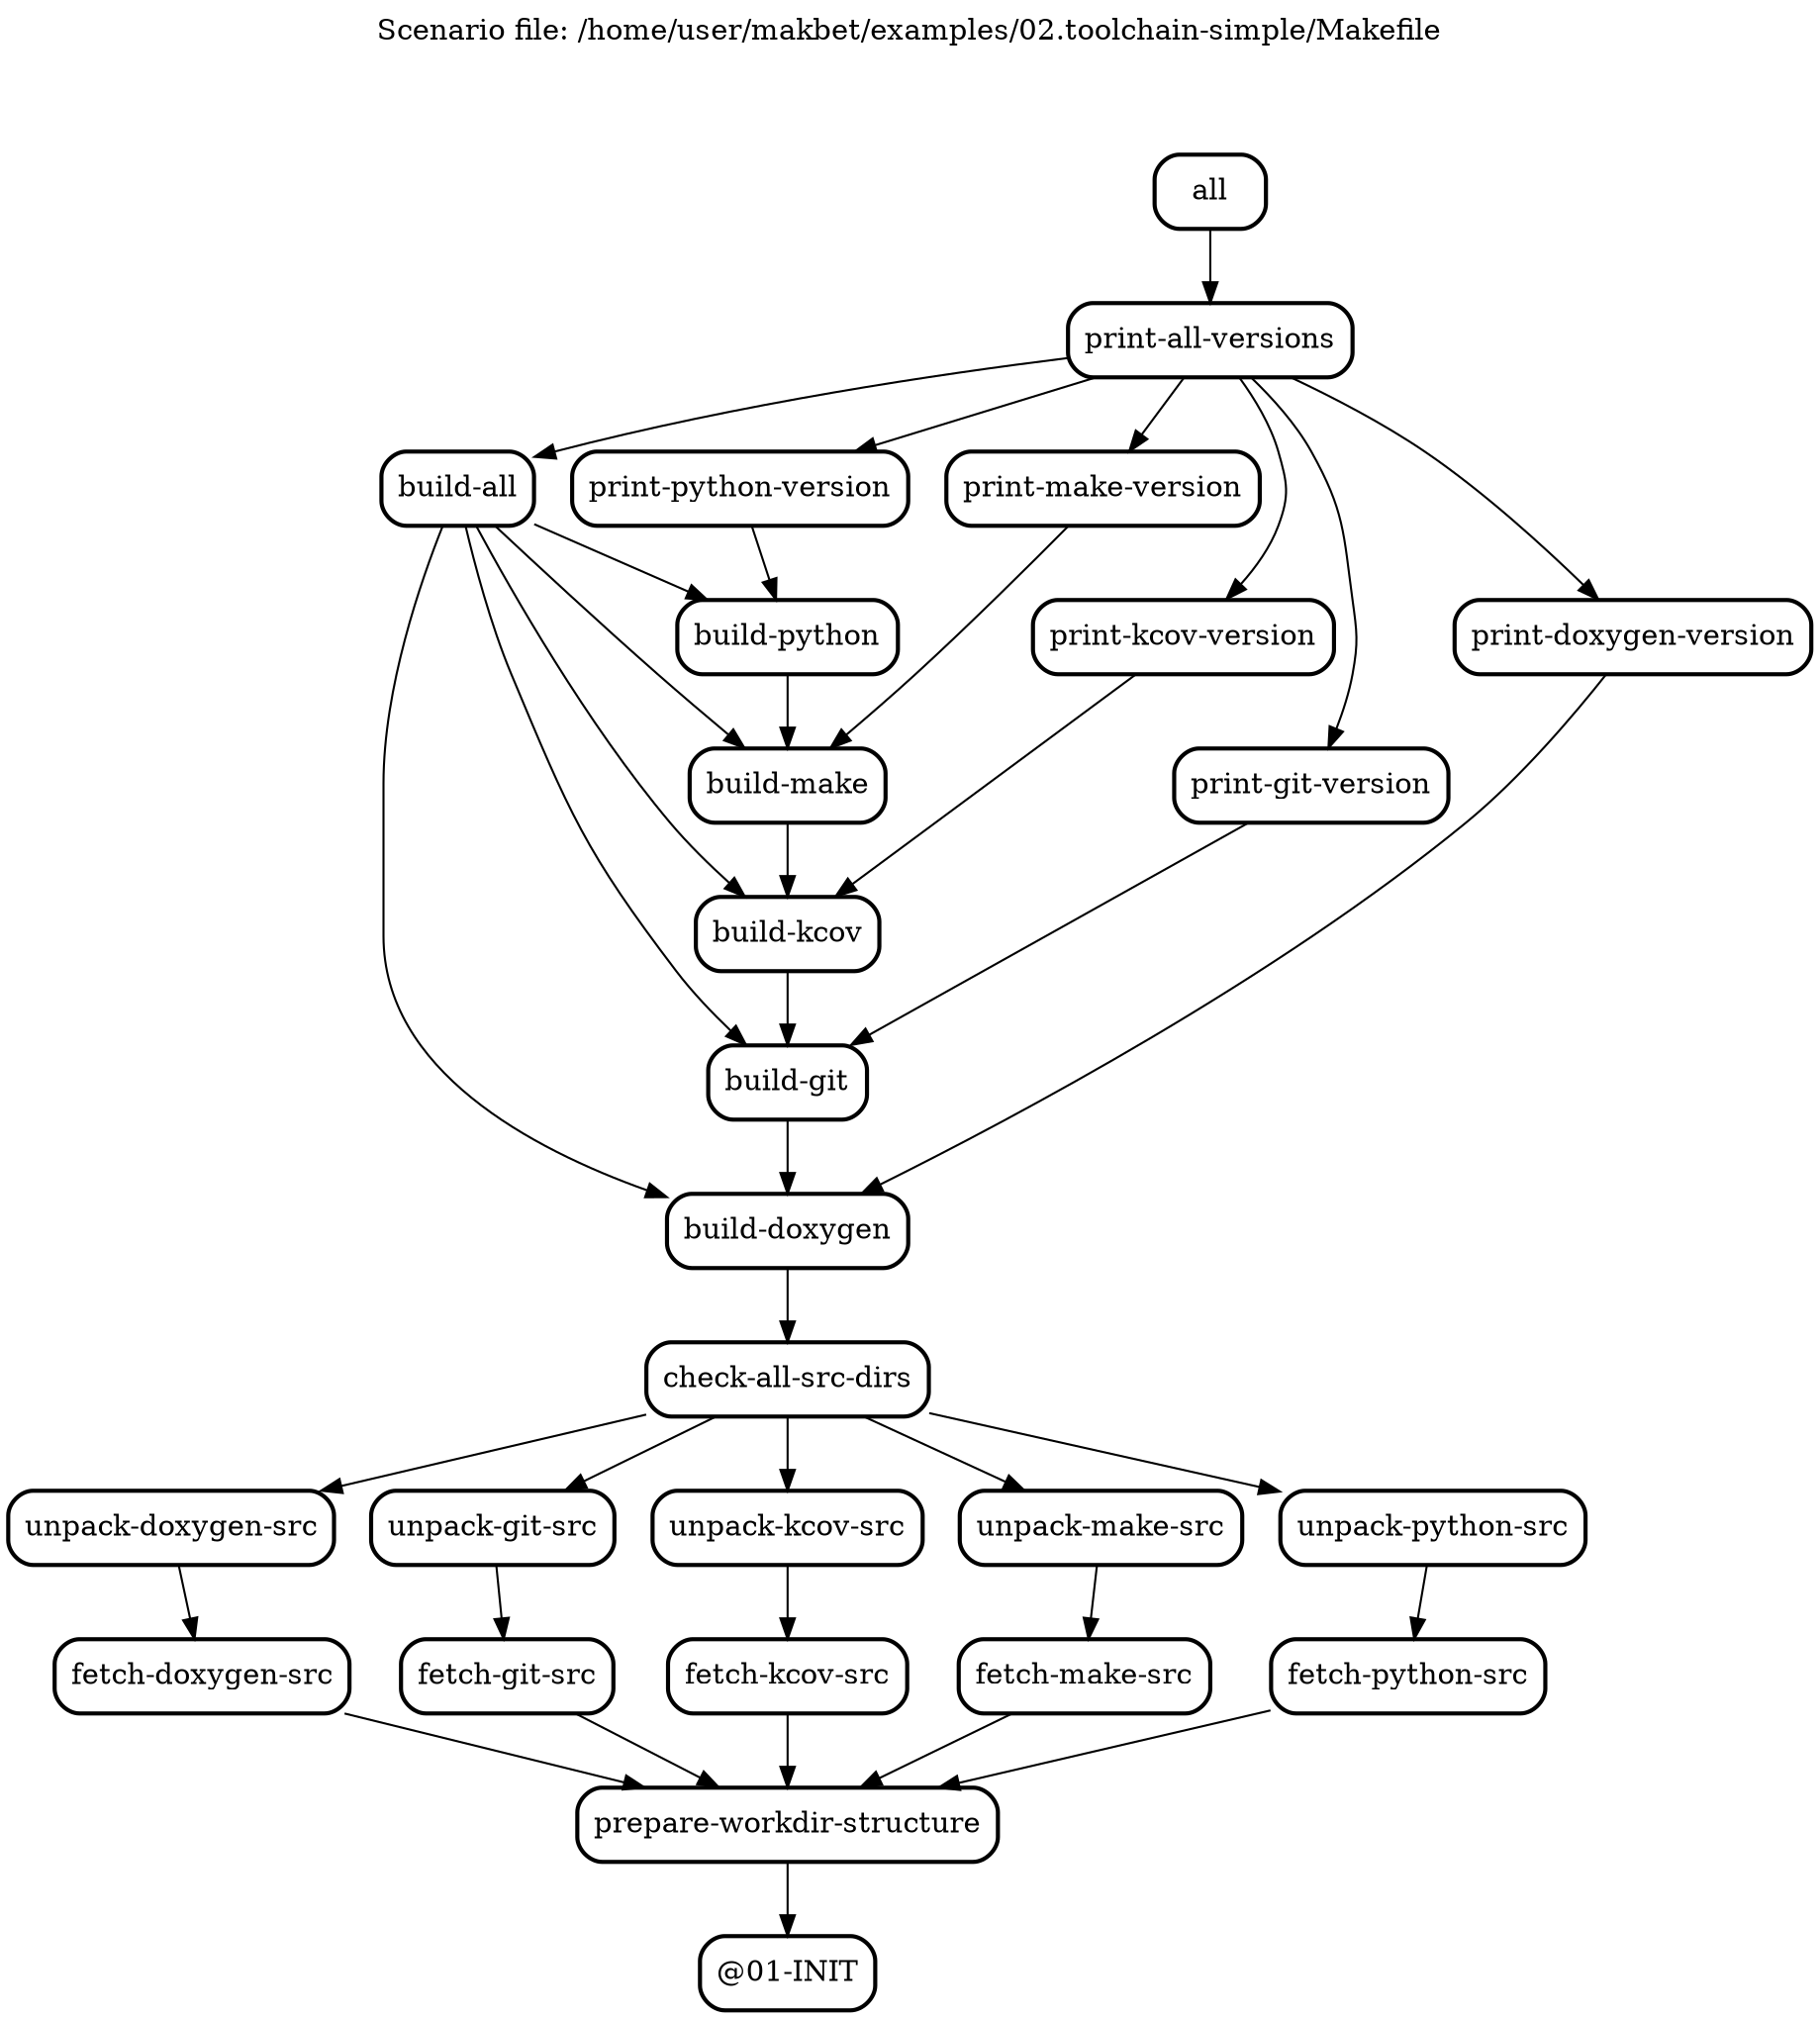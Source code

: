digraph {

// This file has been generated by makbet heads/master-0-g0eba8f3
// Generation date: Sun Aug 30 11:53:32 PM CEST 2020
// Scenario file: /home/user/makbet/examples/02.toolchain-simple/Makefile

// Graph title.
labelloc="t";
label="Scenario file: /home/user/makbet/examples/02.toolchain-simple/Makefile\n\n\n\n";

// Global options for all nodes.
node [shape="box" style="rounded, bold"];


"@01-INIT";

"all" -> "print-all-versions";

"build-all" -> "build-doxygen";
"build-all" -> "build-git";
"build-all" -> "build-kcov";
"build-all" -> "build-make";
"build-all" -> "build-python";

"build-doxygen" -> "check-all-src-dirs";

"build-git" -> "build-doxygen";

"build-kcov" -> "build-git";

"build-make" -> "build-kcov";

"build-python" -> "build-make";

"check-all-src-dirs" -> "unpack-doxygen-src";
"check-all-src-dirs" -> "unpack-git-src";
"check-all-src-dirs" -> "unpack-kcov-src";
"check-all-src-dirs" -> "unpack-make-src";
"check-all-src-dirs" -> "unpack-python-src";

"fetch-doxygen-src" -> "prepare-workdir-structure";

"fetch-git-src" -> "prepare-workdir-structure";

"fetch-kcov-src" -> "prepare-workdir-structure";

"fetch-make-src" -> "prepare-workdir-structure";

"fetch-python-src" -> "prepare-workdir-structure";

"prepare-workdir-structure" -> "@01-INIT";

"print-all-versions" -> "build-all";
"print-all-versions" -> "print-doxygen-version";
"print-all-versions" -> "print-git-version";
"print-all-versions" -> "print-kcov-version";
"print-all-versions" -> "print-make-version";
"print-all-versions" -> "print-python-version";

"print-doxygen-version" -> "build-doxygen";

"print-git-version" -> "build-git";

"print-kcov-version" -> "build-kcov";

"print-make-version" -> "build-make";

"print-python-version" -> "build-python";

"unpack-doxygen-src" -> "fetch-doxygen-src";

"unpack-git-src" -> "fetch-git-src";

"unpack-kcov-src" -> "fetch-kcov-src";

"unpack-make-src" -> "fetch-make-src";

"unpack-python-src" -> "fetch-python-src";

}


// End of file
